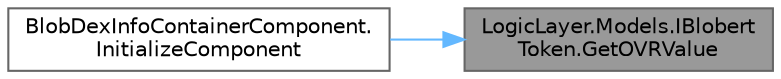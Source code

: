 digraph "LogicLayer.Models.IBlobertToken.GetOVRValue"
{
 // LATEX_PDF_SIZE
  bgcolor="transparent";
  edge [fontname=Helvetica,fontsize=10,labelfontname=Helvetica,labelfontsize=10];
  node [fontname=Helvetica,fontsize=10,shape=box,height=0.2,width=0.4];
  rankdir="RL";
  Node1 [id="Node000001",label="LogicLayer.Models.IBlobert\lToken.GetOVRValue",height=0.2,width=0.4,color="gray40", fillcolor="grey60", style="filled", fontcolor="black",tooltip="Calculate the OVR Value of the Blobert Based on its stats."];
  Node1 -> Node2 [id="edge1_Node000001_Node000002",dir="back",color="steelblue1",style="solid",tooltip=" "];
  Node2 [id="Node000002",label="BlobDexInfoContainerComponent.\lInitializeComponent",height=0.2,width=0.4,color="grey40", fillcolor="white", style="filled",URL="$class_blob_dex_info_container_component.html#a9143bf2e501626314c7b8649b797de63",tooltip="Initialize the component when a new blob is selected."];
}
